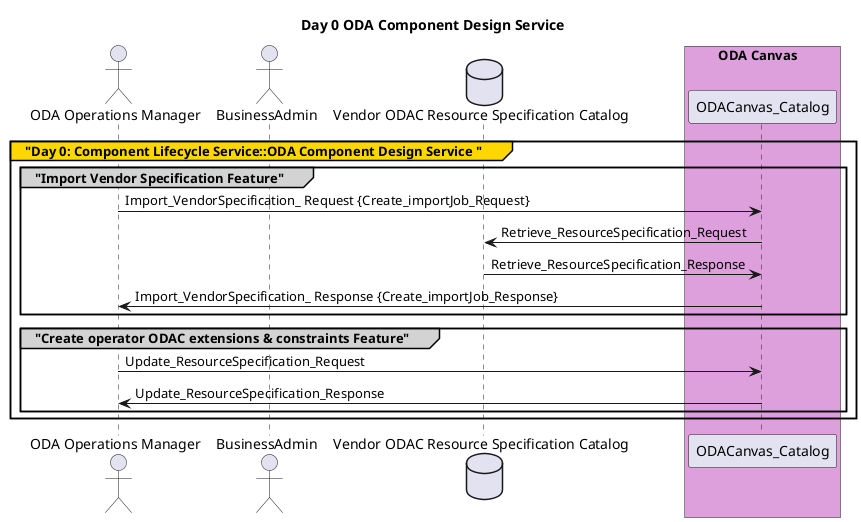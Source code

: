 @startuml Day 0 ODA Component Lifecycle Management Services 
Title Day 0 ODA Component Design Service
actor "ODA Operations Manager" as ODA_OPS
actor BusinessAdmin
Database "Vendor ODAC Resource Specification Catalog" as VendorSpecStore


'box ODAC_ManagedComponent  #Plum
'participant "ODAC Configuration Supporting Functions"
'endbox

Box ODA Canvas   #Plum
participant "ODACanvas_Catalog" as ODACanvas_Catalog 
'participant "ODACanvas_Inventory as ODACanvas_Inventory #LightBlue
'participant "ODACanvas_ResourceOrder" as ODACanvas_ResourceOrder #LightBlue
'participant "ODACanvas_ResourceActivation" as ODACanvas_ResourceActivation #LightBlue
'participant "ODACanvas_Discovery"  #LightBlue"""
endbox

'Day O ODA Component Design Service
group#gold "Day 0: Component Lifecycle Service::ODA Component Design Service "
group#lightgrey "Import Vendor Specification Feature"    
ODA_OPS -> ODACanvas_Catalog : Import_VendorSpecification_ Request {Create_importJob_Request}
ODACanvas_Catalog -> VendorSpecStore: Retrieve_ResourceSpecification_Request 
VendorSpecStore  -> ODACanvas_Catalog: Retrieve_ResourceSpecification_Response 
ODACanvas_Catalog ->  ODA_OPS :Import_VendorSpecification_ Response {Create_importJob_Response}
end
group#lightgrey "Create operator ODAC extensions & constraints Feature"
ODA_OPS -> ODACanvas_Catalog : Update_ResourceSpecification_Request
ODACanvas_Catalog -> ODA_OPS : Update_ResourceSpecification_Response
end
end

@enduml